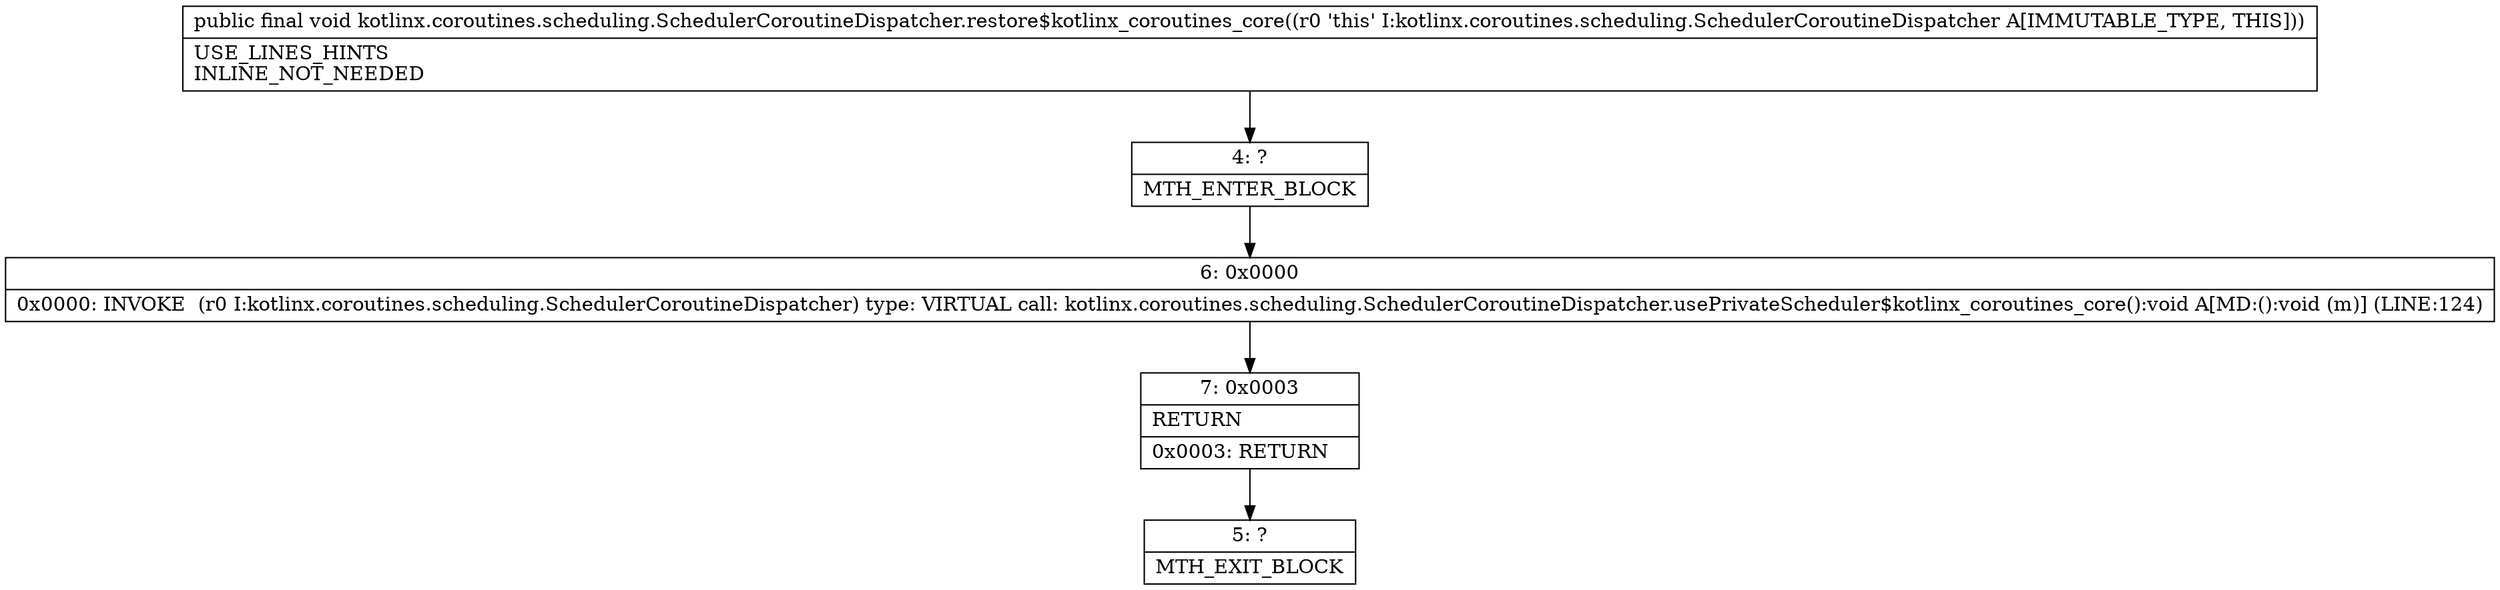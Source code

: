 digraph "CFG forkotlinx.coroutines.scheduling.SchedulerCoroutineDispatcher.restore$kotlinx_coroutines_core()V" {
Node_4 [shape=record,label="{4\:\ ?|MTH_ENTER_BLOCK\l}"];
Node_6 [shape=record,label="{6\:\ 0x0000|0x0000: INVOKE  (r0 I:kotlinx.coroutines.scheduling.SchedulerCoroutineDispatcher) type: VIRTUAL call: kotlinx.coroutines.scheduling.SchedulerCoroutineDispatcher.usePrivateScheduler$kotlinx_coroutines_core():void A[MD:():void (m)] (LINE:124)\l}"];
Node_7 [shape=record,label="{7\:\ 0x0003|RETURN\l|0x0003: RETURN   \l}"];
Node_5 [shape=record,label="{5\:\ ?|MTH_EXIT_BLOCK\l}"];
MethodNode[shape=record,label="{public final void kotlinx.coroutines.scheduling.SchedulerCoroutineDispatcher.restore$kotlinx_coroutines_core((r0 'this' I:kotlinx.coroutines.scheduling.SchedulerCoroutineDispatcher A[IMMUTABLE_TYPE, THIS]))  | USE_LINES_HINTS\lINLINE_NOT_NEEDED\l}"];
MethodNode -> Node_4;Node_4 -> Node_6;
Node_6 -> Node_7;
Node_7 -> Node_5;
}

